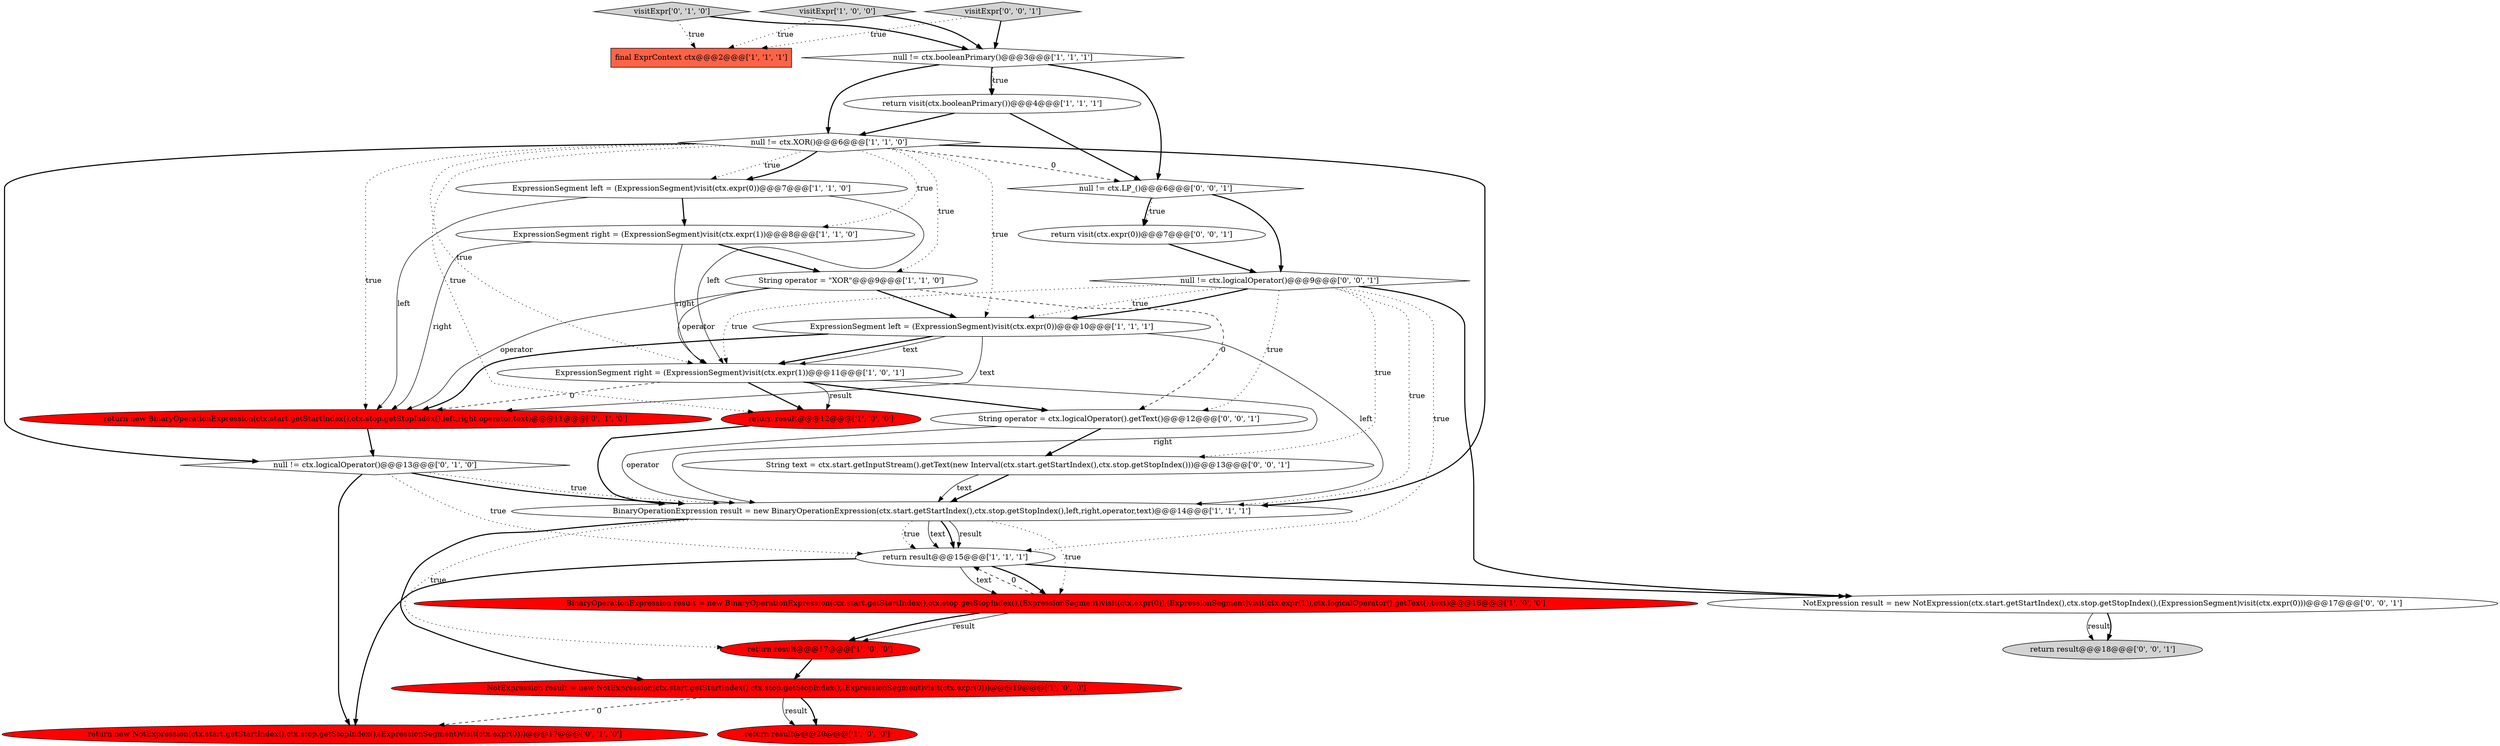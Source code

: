 digraph {
7 [style = filled, label = "return result@@@15@@@['1', '1', '1']", fillcolor = white, shape = ellipse image = "AAA0AAABBB1BBB"];
5 [style = filled, label = "return result@@@17@@@['1', '0', '0']", fillcolor = red, shape = ellipse image = "AAA1AAABBB1BBB"];
10 [style = filled, label = "ExpressionSegment left = (ExpressionSegment)visit(ctx.expr(0))@@@7@@@['1', '1', '0']", fillcolor = white, shape = ellipse image = "AAA0AAABBB1BBB"];
11 [style = filled, label = "ExpressionSegment left = (ExpressionSegment)visit(ctx.expr(0))@@@10@@@['1', '1', '1']", fillcolor = white, shape = ellipse image = "AAA0AAABBB1BBB"];
23 [style = filled, label = "String operator = ctx.logicalOperator().getText()@@@12@@@['0', '0', '1']", fillcolor = white, shape = ellipse image = "AAA0AAABBB3BBB"];
15 [style = filled, label = "final ExprContext ctx@@@2@@@['1', '1', '1']", fillcolor = tomato, shape = box image = "AAA0AAABBB1BBB"];
8 [style = filled, label = "BinaryOperationExpression result = new BinaryOperationExpression(ctx.start.getStartIndex(),ctx.stop.getStopIndex(),(ExpressionSegment)visit(ctx.expr(0)),(ExpressionSegment)visit(ctx.expr(1)),ctx.logicalOperator().getText(),text)@@@16@@@['1', '0', '0']", fillcolor = red, shape = ellipse image = "AAA1AAABBB1BBB"];
16 [style = filled, label = "null != ctx.XOR()@@@6@@@['1', '1', '0']", fillcolor = white, shape = diamond image = "AAA0AAABBB1BBB"];
17 [style = filled, label = "visitExpr['0', '1', '0']", fillcolor = lightgray, shape = diamond image = "AAA0AAABBB2BBB"];
22 [style = filled, label = "visitExpr['0', '0', '1']", fillcolor = lightgray, shape = diamond image = "AAA0AAABBB3BBB"];
24 [style = filled, label = "null != ctx.logicalOperator()@@@9@@@['0', '0', '1']", fillcolor = white, shape = diamond image = "AAA0AAABBB3BBB"];
13 [style = filled, label = "return result@@@12@@@['1', '0', '0']", fillcolor = red, shape = ellipse image = "AAA1AAABBB1BBB"];
2 [style = filled, label = "ExpressionSegment right = (ExpressionSegment)visit(ctx.expr(1))@@@8@@@['1', '1', '0']", fillcolor = white, shape = ellipse image = "AAA0AAABBB1BBB"];
9 [style = filled, label = "return visit(ctx.booleanPrimary())@@@4@@@['1', '1', '1']", fillcolor = white, shape = ellipse image = "AAA0AAABBB1BBB"];
25 [style = filled, label = "return result@@@18@@@['0', '0', '1']", fillcolor = lightgray, shape = ellipse image = "AAA0AAABBB3BBB"];
26 [style = filled, label = "String text = ctx.start.getInputStream().getText(new Interval(ctx.start.getStartIndex(),ctx.stop.getStopIndex()))@@@13@@@['0', '0', '1']", fillcolor = white, shape = ellipse image = "AAA0AAABBB3BBB"];
3 [style = filled, label = "String operator = \"XOR\"@@@9@@@['1', '1', '0']", fillcolor = white, shape = ellipse image = "AAA0AAABBB1BBB"];
18 [style = filled, label = "null != ctx.logicalOperator()@@@13@@@['0', '1', '0']", fillcolor = white, shape = diamond image = "AAA0AAABBB2BBB"];
21 [style = filled, label = "NotExpression result = new NotExpression(ctx.start.getStartIndex(),ctx.stop.getStopIndex(),(ExpressionSegment)visit(ctx.expr(0)))@@@17@@@['0', '0', '1']", fillcolor = white, shape = ellipse image = "AAA0AAABBB3BBB"];
0 [style = filled, label = "NotExpression result = new NotExpression(ctx.start.getStartIndex(),ctx.stop.getStopIndex(),(ExpressionSegment)visit(ctx.expr(0)))@@@19@@@['1', '0', '0']", fillcolor = red, shape = ellipse image = "AAA1AAABBB1BBB"];
4 [style = filled, label = "return result@@@20@@@['1', '0', '0']", fillcolor = red, shape = ellipse image = "AAA1AAABBB1BBB"];
19 [style = filled, label = "return new NotExpression(ctx.start.getStartIndex(),ctx.stop.getStopIndex(),(ExpressionSegment)visit(ctx.expr(0)))@@@17@@@['0', '1', '0']", fillcolor = red, shape = ellipse image = "AAA1AAABBB2BBB"];
28 [style = filled, label = "return visit(ctx.expr(0))@@@7@@@['0', '0', '1']", fillcolor = white, shape = ellipse image = "AAA0AAABBB3BBB"];
14 [style = filled, label = "visitExpr['1', '0', '0']", fillcolor = lightgray, shape = diamond image = "AAA0AAABBB1BBB"];
27 [style = filled, label = "null != ctx.LP_()@@@6@@@['0', '0', '1']", fillcolor = white, shape = diamond image = "AAA0AAABBB3BBB"];
20 [style = filled, label = "return new BinaryOperationExpression(ctx.start.getStartIndex(),ctx.stop.getStopIndex(),left,right,operator,text)@@@11@@@['0', '1', '0']", fillcolor = red, shape = ellipse image = "AAA1AAABBB2BBB"];
12 [style = filled, label = "BinaryOperationExpression result = new BinaryOperationExpression(ctx.start.getStartIndex(),ctx.stop.getStopIndex(),left,right,operator,text)@@@14@@@['1', '1', '1']", fillcolor = white, shape = ellipse image = "AAA0AAABBB1BBB"];
6 [style = filled, label = "ExpressionSegment right = (ExpressionSegment)visit(ctx.expr(1))@@@11@@@['1', '0', '1']", fillcolor = white, shape = ellipse image = "AAA0AAABBB1BBB"];
1 [style = filled, label = "null != ctx.booleanPrimary()@@@3@@@['1', '1', '1']", fillcolor = white, shape = diamond image = "AAA0AAABBB1BBB"];
24->6 [style = dotted, label="true"];
24->12 [style = dotted, label="true"];
21->25 [style = solid, label="result"];
16->13 [style = dotted, label="true"];
16->27 [style = dashed, label="0"];
12->8 [style = dotted, label="true"];
0->19 [style = dashed, label="0"];
27->28 [style = bold, label=""];
1->27 [style = bold, label=""];
16->20 [style = dotted, label="true"];
7->8 [style = bold, label=""];
16->10 [style = dotted, label="true"];
9->16 [style = bold, label=""];
12->7 [style = bold, label=""];
26->12 [style = bold, label=""];
17->15 [style = dotted, label="true"];
5->0 [style = bold, label=""];
24->21 [style = bold, label=""];
24->11 [style = bold, label=""];
6->13 [style = solid, label="result"];
6->12 [style = solid, label="right"];
12->7 [style = solid, label="result"];
6->20 [style = dashed, label="0"];
3->11 [style = bold, label=""];
18->12 [style = bold, label=""];
18->19 [style = bold, label=""];
21->25 [style = bold, label=""];
20->18 [style = bold, label=""];
13->12 [style = bold, label=""];
24->26 [style = dotted, label="true"];
1->16 [style = bold, label=""];
8->7 [style = dashed, label="0"];
3->20 [style = solid, label="operator"];
28->24 [style = bold, label=""];
8->5 [style = solid, label="result"];
10->2 [style = bold, label=""];
12->7 [style = dotted, label="true"];
16->11 [style = dotted, label="true"];
24->7 [style = dotted, label="true"];
16->18 [style = bold, label=""];
18->7 [style = dotted, label="true"];
17->1 [style = bold, label=""];
6->23 [style = bold, label=""];
2->3 [style = bold, label=""];
1->9 [style = bold, label=""];
9->27 [style = bold, label=""];
3->23 [style = dashed, label="0"];
24->11 [style = dotted, label="true"];
24->23 [style = dotted, label="true"];
1->9 [style = dotted, label="true"];
6->13 [style = bold, label=""];
27->24 [style = bold, label=""];
22->1 [style = bold, label=""];
23->12 [style = solid, label="operator"];
22->15 [style = dotted, label="true"];
7->19 [style = bold, label=""];
26->12 [style = solid, label="text"];
11->12 [style = solid, label="left"];
11->20 [style = bold, label=""];
16->2 [style = dotted, label="true"];
2->6 [style = solid, label="right"];
16->10 [style = bold, label=""];
2->20 [style = solid, label="right"];
3->6 [style = solid, label="operator"];
11->6 [style = bold, label=""];
23->26 [style = bold, label=""];
10->20 [style = solid, label="left"];
12->0 [style = bold, label=""];
16->3 [style = dotted, label="true"];
14->1 [style = bold, label=""];
27->28 [style = dotted, label="true"];
14->15 [style = dotted, label="true"];
18->12 [style = dotted, label="true"];
8->5 [style = bold, label=""];
12->5 [style = dotted, label="true"];
0->4 [style = bold, label=""];
11->6 [style = solid, label="text"];
7->8 [style = solid, label="text"];
7->21 [style = bold, label=""];
10->6 [style = solid, label="left"];
0->4 [style = solid, label="result"];
11->20 [style = solid, label="text"];
16->12 [style = bold, label=""];
12->7 [style = solid, label="text"];
16->6 [style = dotted, label="true"];
}

